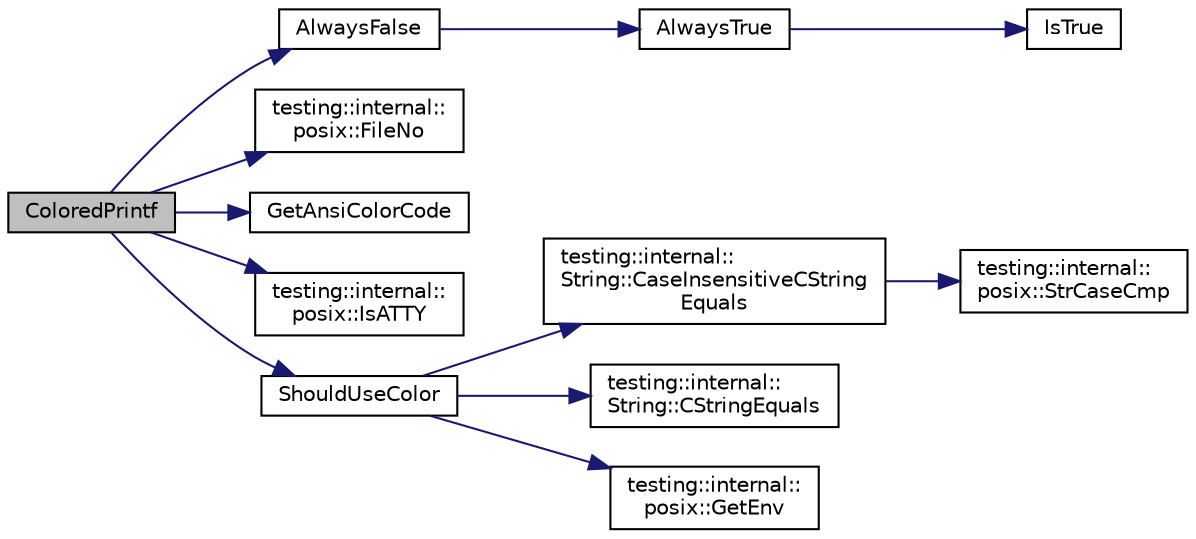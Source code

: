 digraph "ColoredPrintf"
{
 // INTERACTIVE_SVG=YES
 // LATEX_PDF_SIZE
  bgcolor="transparent";
  edge [fontname="Helvetica",fontsize="10",labelfontname="Helvetica",labelfontsize="10"];
  node [fontname="Helvetica",fontsize="10",shape=record];
  rankdir="LR";
  Node1 [label="ColoredPrintf",height=0.2,width=0.4,color="black", fillcolor="grey75", style="filled", fontcolor="black",tooltip=" "];
  Node1 -> Node2 [color="midnightblue",fontsize="10",style="solid",fontname="Helvetica"];
  Node2 [label="AlwaysFalse",height=0.2,width=0.4,color="black",URL="$d0/da7/namespacetesting_1_1internal_a4b24c851ab13569b1b15b3d259b60d2e.html#a4b24c851ab13569b1b15b3d259b60d2e",tooltip=" "];
  Node2 -> Node3 [color="midnightblue",fontsize="10",style="solid",fontname="Helvetica"];
  Node3 [label="AlwaysTrue",height=0.2,width=0.4,color="black",URL="$d0/da7/namespacetesting_1_1internal_af72a7a7eee6997f4ed9e18d9620a7b87.html#af72a7a7eee6997f4ed9e18d9620a7b87",tooltip=" "];
  Node3 -> Node4 [color="midnightblue",fontsize="10",style="solid",fontname="Helvetica"];
  Node4 [label="IsTrue",height=0.2,width=0.4,color="black",URL="$d0/da7/namespacetesting_1_1internal_a8ca2411dd35c0816107b93cf9ec7ebf0.html#a8ca2411dd35c0816107b93cf9ec7ebf0",tooltip=" "];
  Node1 -> Node5 [color="midnightblue",fontsize="10",style="solid",fontname="Helvetica"];
  Node5 [label="testing::internal::\lposix::FileNo",height=0.2,width=0.4,color="black",URL="$d0/d81/namespacetesting_1_1internal_1_1posix_a3117b067e1f942a2031e666953120ccc.html#a3117b067e1f942a2031e666953120ccc",tooltip=" "];
  Node1 -> Node6 [color="midnightblue",fontsize="10",style="solid",fontname="Helvetica"];
  Node6 [label="GetAnsiColorCode",height=0.2,width=0.4,color="black",URL="$d0/da7/namespacetesting_1_1internal_a0aefb9deb60e90f19c236559837303d8.html#a0aefb9deb60e90f19c236559837303d8",tooltip=" "];
  Node1 -> Node7 [color="midnightblue",fontsize="10",style="solid",fontname="Helvetica"];
  Node7 [label="testing::internal::\lposix::IsATTY",height=0.2,width=0.4,color="black",URL="$d0/d81/namespacetesting_1_1internal_1_1posix_a16ebe936b3a8ea462a94191635aedc27.html#a16ebe936b3a8ea462a94191635aedc27",tooltip=" "];
  Node1 -> Node8 [color="midnightblue",fontsize="10",style="solid",fontname="Helvetica"];
  Node8 [label="ShouldUseColor",height=0.2,width=0.4,color="black",URL="$d0/da7/namespacetesting_1_1internal_ab0f928e61ab8ec92e75ddfcae9324c1e.html#ab0f928e61ab8ec92e75ddfcae9324c1e",tooltip=" "];
  Node8 -> Node9 [color="midnightblue",fontsize="10",style="solid",fontname="Helvetica"];
  Node9 [label="testing::internal::\lString::CaseInsensitiveCString\lEquals",height=0.2,width=0.4,color="black",URL="$d2/df8/classtesting_1_1internal_1_1String_a74c3f7f7cf90cc53c995dde20883d922.html#a74c3f7f7cf90cc53c995dde20883d922",tooltip=" "];
  Node9 -> Node10 [color="midnightblue",fontsize="10",style="solid",fontname="Helvetica"];
  Node10 [label="testing::internal::\lposix::StrCaseCmp",height=0.2,width=0.4,color="black",URL="$d0/d81/namespacetesting_1_1internal_1_1posix_a1ef2385a7f8e4c706054da35967e76bd.html#a1ef2385a7f8e4c706054da35967e76bd",tooltip=" "];
  Node8 -> Node11 [color="midnightblue",fontsize="10",style="solid",fontname="Helvetica"];
  Node11 [label="testing::internal::\lString::CStringEquals",height=0.2,width=0.4,color="black",URL="$d2/df8/classtesting_1_1internal_1_1String_ac1abc71678dbb1323757df95de3c5a46.html#ac1abc71678dbb1323757df95de3c5a46",tooltip=" "];
  Node8 -> Node12 [color="midnightblue",fontsize="10",style="solid",fontname="Helvetica"];
  Node12 [label="testing::internal::\lposix::GetEnv",height=0.2,width=0.4,color="black",URL="$d0/d81/namespacetesting_1_1internal_1_1posix_a1d5e3da5a27eed25986859fa83cafe95.html#a1d5e3da5a27eed25986859fa83cafe95",tooltip=" "];
}

